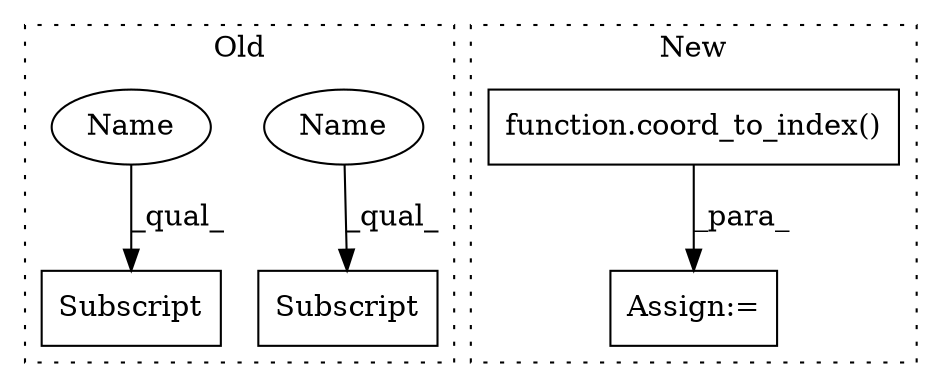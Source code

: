 digraph G {
subgraph cluster0 {
1 [label="Subscript" a="63" s="3385,0" l="16,0" shape="box"];
3 [label="Subscript" a="63" s="3990,0" l="16,0" shape="box"];
5 [label="Name" a="87" s="3385" l="4" shape="ellipse"];
6 [label="Name" a="87" s="3990" l="4" shape="ellipse"];
label = "Old";
style="dotted";
}
subgraph cluster1 {
2 [label="function.coord_to_index()" a="75" s="3023,3099" l="15,1" shape="box"];
4 [label="Assign:=" a="68" s="3020" l="3" shape="box"];
label = "New";
style="dotted";
}
2 -> 4 [label="_para_"];
5 -> 1 [label="_qual_"];
6 -> 3 [label="_qual_"];
}